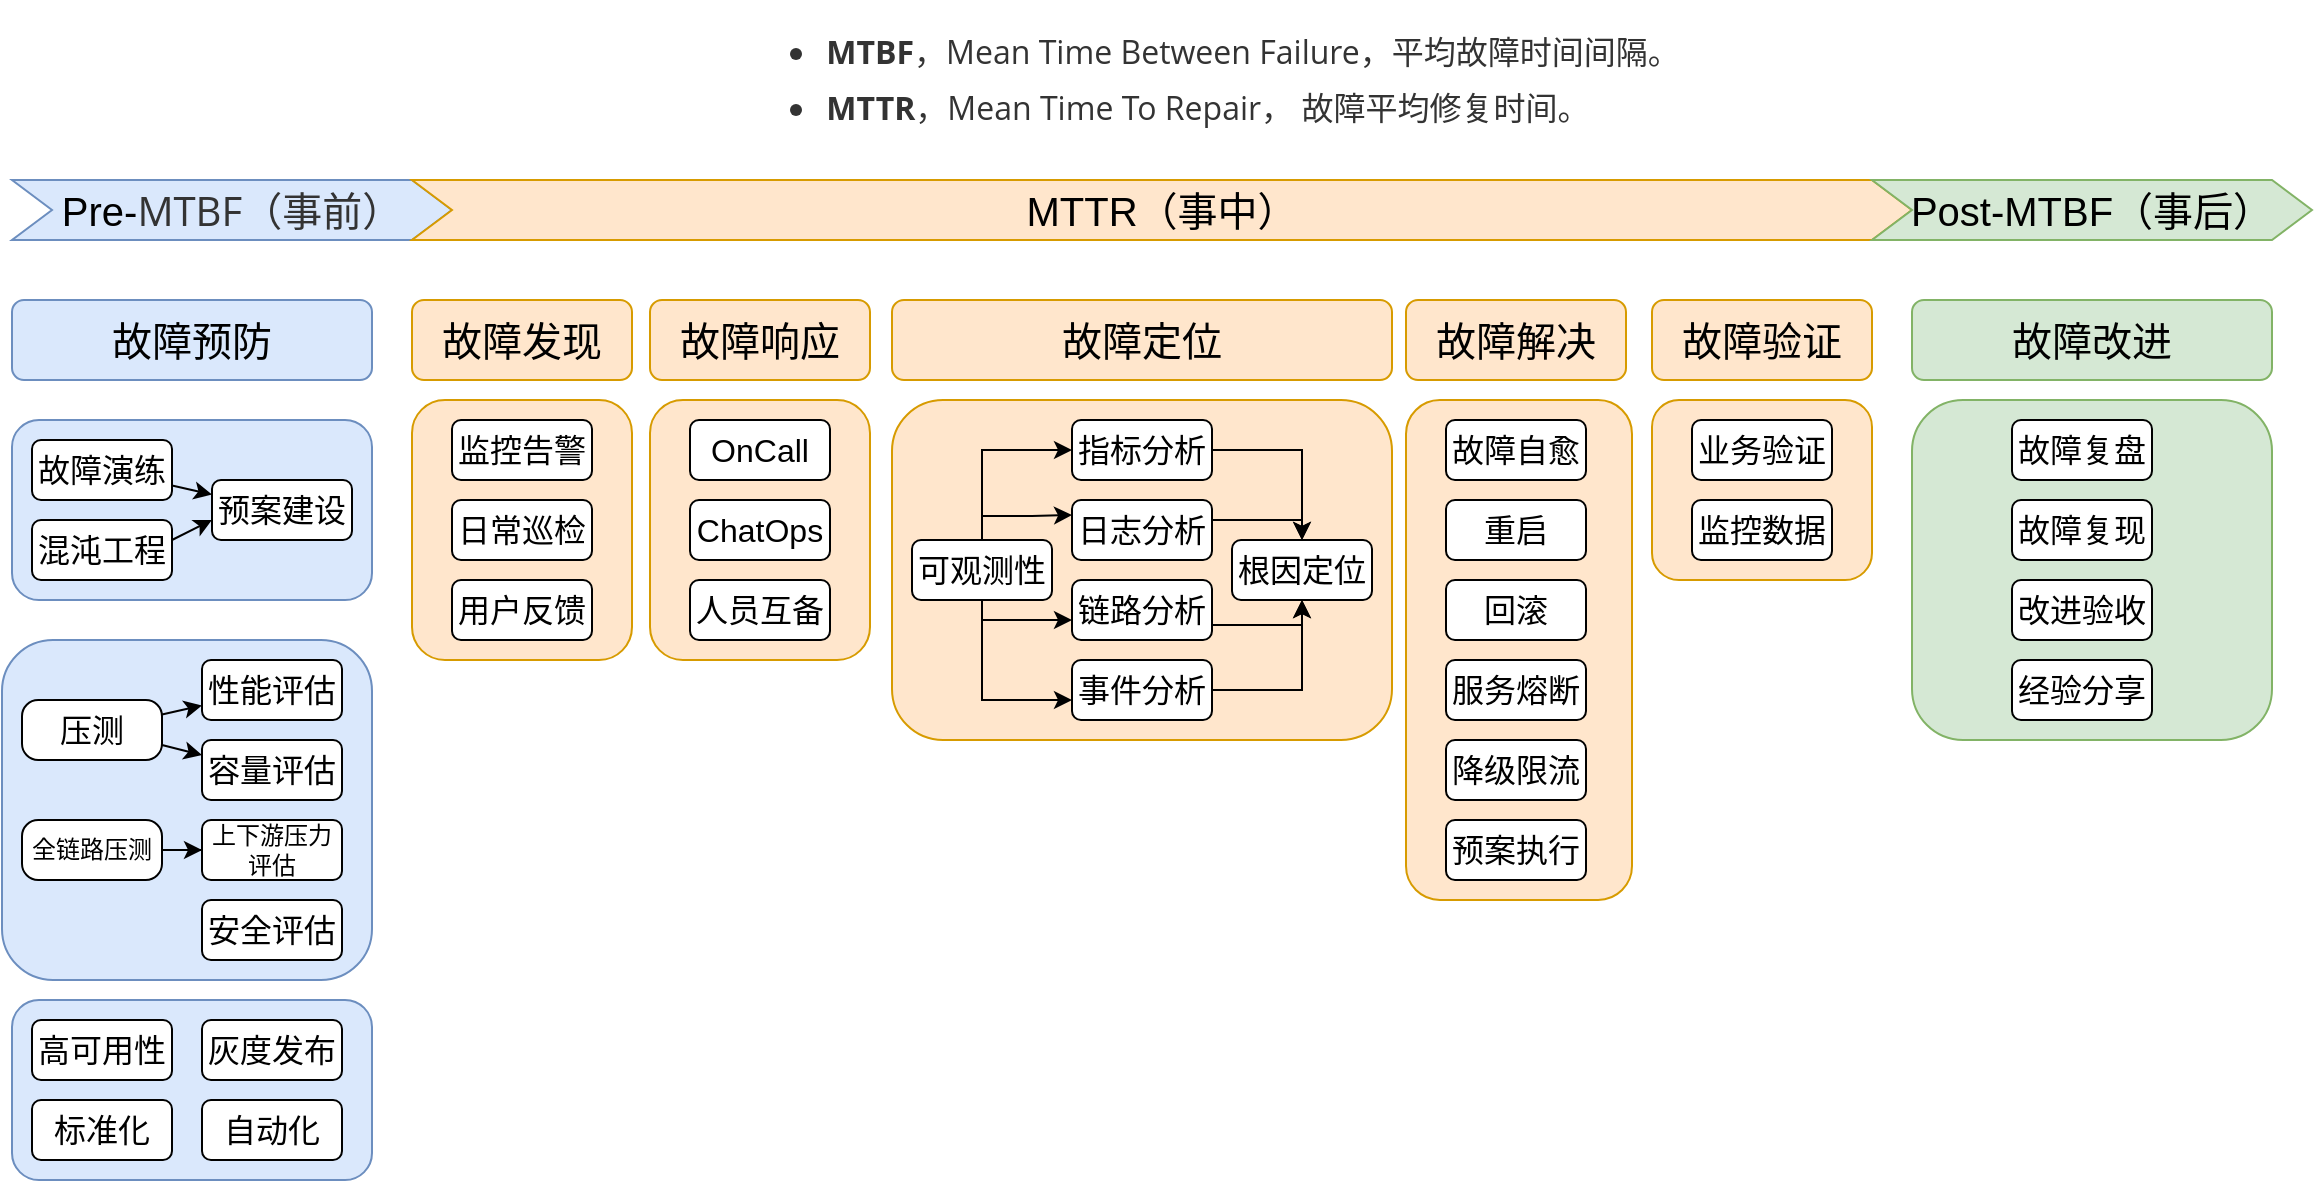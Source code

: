 <mxfile version="21.5.1" type="github">
  <diagram name="第 1 页" id="2sxYrnau5clui8A7mcLy">
    <mxGraphModel dx="1434" dy="771" grid="1" gridSize="10" guides="1" tooltips="1" connect="1" arrows="1" fold="1" page="1" pageScale="1" pageWidth="827" pageHeight="1169" math="0" shadow="0">
      <root>
        <mxCell id="0" />
        <mxCell id="1" parent="0" />
        <mxCell id="L6wErN_vYoCMVvzNJARl-90" value="" style="rounded=1;whiteSpace=wrap;html=1;fillColor=#d5e8d4;strokeColor=#82b366;" parent="1" vertex="1">
          <mxGeometry x="990" y="220" width="180" height="170" as="geometry" />
        </mxCell>
        <mxCell id="L6wErN_vYoCMVvzNJARl-89" value="" style="rounded=1;whiteSpace=wrap;html=1;fillColor=#ffe6cc;strokeColor=#d79b00;" parent="1" vertex="1">
          <mxGeometry x="860" y="220" width="110" height="90" as="geometry" />
        </mxCell>
        <mxCell id="L6wErN_vYoCMVvzNJARl-88" value="" style="rounded=1;whiteSpace=wrap;html=1;fillColor=#ffe6cc;strokeColor=#d79b00;" parent="1" vertex="1">
          <mxGeometry x="737" y="220" width="113" height="250" as="geometry" />
        </mxCell>
        <mxCell id="L6wErN_vYoCMVvzNJARl-87" value="" style="rounded=1;whiteSpace=wrap;html=1;fillColor=#ffe6cc;strokeColor=#d79b00;" parent="1" vertex="1">
          <mxGeometry x="480" y="220" width="250" height="170" as="geometry" />
        </mxCell>
        <mxCell id="L6wErN_vYoCMVvzNJARl-86" value="" style="rounded=1;whiteSpace=wrap;html=1;fillColor=#ffe6cc;strokeColor=#d79b00;" parent="1" vertex="1">
          <mxGeometry x="359" y="220" width="110" height="130" as="geometry" />
        </mxCell>
        <mxCell id="L6wErN_vYoCMVvzNJARl-85" value="" style="rounded=1;whiteSpace=wrap;html=1;fillColor=#ffe6cc;strokeColor=#d79b00;" parent="1" vertex="1">
          <mxGeometry x="240" y="220" width="110" height="130" as="geometry" />
        </mxCell>
        <mxCell id="L6wErN_vYoCMVvzNJARl-42" value="" style="rounded=1;whiteSpace=wrap;html=1;fillColor=#dae8fc;strokeColor=#6c8ebf;" parent="1" vertex="1">
          <mxGeometry x="40" y="520" width="180" height="90" as="geometry" />
        </mxCell>
        <mxCell id="L6wErN_vYoCMVvzNJARl-37" value="" style="rounded=1;whiteSpace=wrap;html=1;fillColor=#dae8fc;strokeColor=#6c8ebf;" parent="1" vertex="1">
          <mxGeometry x="35" y="340" width="185" height="170" as="geometry" />
        </mxCell>
        <mxCell id="L6wErN_vYoCMVvzNJARl-30" value="" style="rounded=1;whiteSpace=wrap;html=1;fillColor=#dae8fc;strokeColor=#6c8ebf;" parent="1" vertex="1">
          <mxGeometry x="40" y="230" width="180" height="90" as="geometry" />
        </mxCell>
        <mxCell id="L6wErN_vYoCMVvzNJARl-1" value="&lt;font style=&quot;font-size: 20px;&quot;&gt;Pre-&lt;span style=&quot;box-sizing: border-box; caret-color: rgb(51, 51, 51); color: rgb(51, 51, 51); font-family: &amp;quot;Open Sans&amp;quot;, &amp;quot;Clear Sans&amp;quot;, &amp;quot;Helvetica Neue&amp;quot;, Helvetica, Arial, &amp;quot;Segoe UI Emoji&amp;quot;, sans-serif; orphans: 4; text-align: start; text-size-adjust: auto;&quot;&gt;MTBF（事前）&lt;/span&gt;&lt;/font&gt;" style="shape=step;perimeter=stepPerimeter;whiteSpace=wrap;html=1;fixedSize=1;fillColor=#dae8fc;strokeColor=#6c8ebf;" parent="1" vertex="1">
          <mxGeometry x="40" y="110" width="220" height="30" as="geometry" />
        </mxCell>
        <mxCell id="L6wErN_vYoCMVvzNJARl-2" value="&lt;font style=&quot;font-size: 20px;&quot;&gt;MTTR（事中）&lt;/font&gt;" style="shape=step;perimeter=stepPerimeter;whiteSpace=wrap;html=1;fixedSize=1;fillColor=#ffe6cc;strokeColor=#d79b00;" parent="1" vertex="1">
          <mxGeometry x="240" y="110" width="750" height="30" as="geometry" />
        </mxCell>
        <mxCell id="L6wErN_vYoCMVvzNJARl-4" value="&lt;font style=&quot;font-size: 20px;&quot;&gt;Post-MTBF（事后）&lt;/font&gt;" style="shape=step;perimeter=stepPerimeter;whiteSpace=wrap;html=1;fixedSize=1;fillColor=#d5e8d4;strokeColor=#82b366;" parent="1" vertex="1">
          <mxGeometry x="970" y="110" width="220" height="30" as="geometry" />
        </mxCell>
        <mxCell id="L6wErN_vYoCMVvzNJARl-5" value="&lt;ul style=&quot;box-sizing: border-box; margin: 0.8em 0px; padding-left: 30px; position: relative; caret-color: rgb(51, 51, 51); color: rgb(51, 51, 51); font-family: &amp;quot;Open Sans&amp;quot;, &amp;quot;Clear Sans&amp;quot;, &amp;quot;Helvetica Neue&amp;quot;, Helvetica, Arial, &amp;quot;Segoe UI Emoji&amp;quot;, sans-serif; text-align: start; text-size-adjust: auto; background-color: rgb(255, 255, 255);&quot; data-mark=&quot;-&quot; class=&quot;ul-list&quot;&gt;&lt;li style=&quot;font-size: 16px; box-sizing: border-box; margin: 0px; position: relative;&quot; class=&quot;md-list-item md-focus-container&quot;&gt;&lt;p style=&quot;box-sizing: border-box; line-height: inherit; orphans: 4; margin: 0px 0px 0.5rem; position: relative;&quot; class=&quot;md-end-block md-p md-focus&quot;&gt;&lt;strong style=&quot;box-sizing: border-box;&quot;&gt;MTBF&lt;/strong&gt;&lt;span style=&quot;box-sizing: border-box;&quot; class=&quot;md-plain md-expand&quot;&gt;，Mean Time Between Failure，平均故障时间间隔。&lt;/span&gt;&lt;/p&gt;&lt;/li&gt;&lt;li style=&quot;font-size: 16px; box-sizing: border-box; margin: 0px; position: relative;&quot; class=&quot;md-list-item md-focus-container&quot;&gt;&lt;p style=&quot;box-sizing: border-box; line-height: inherit; orphans: 4; margin: 0px 0px 0.5rem; position: relative;&quot; class=&quot;md-end-block md-p md-focus&quot;&gt;&lt;strong style=&quot;box-sizing: border-box;&quot;&gt;MTTR&lt;/strong&gt;&lt;span style=&quot;box-sizing: border-box;&quot; class=&quot;md-plain md-expand&quot;&gt;，Mean Time To Repair， 故障平均修复时间。&lt;/span&gt;&lt;/p&gt;&lt;/li&gt;&lt;/ul&gt;" style="text;html=1;align=center;verticalAlign=middle;resizable=0;points=[];autosize=1;strokeColor=none;fillColor=none;" parent="1" vertex="1">
          <mxGeometry x="410" y="20" width="470" height="80" as="geometry" />
        </mxCell>
        <mxCell id="L6wErN_vYoCMVvzNJARl-6" value="&lt;font style=&quot;font-size: 20px;&quot;&gt;故障预防&lt;/font&gt;" style="rounded=1;whiteSpace=wrap;html=1;fillColor=#dae8fc;strokeColor=#6c8ebf;" parent="1" vertex="1">
          <mxGeometry x="40" y="170" width="180" height="40" as="geometry" />
        </mxCell>
        <mxCell id="L6wErN_vYoCMVvzNJARl-7" value="&lt;font style=&quot;font-size: 20px;&quot;&gt;故障发现&lt;/font&gt;" style="rounded=1;whiteSpace=wrap;html=1;fillColor=#ffe6cc;strokeColor=#d79b00;" parent="1" vertex="1">
          <mxGeometry x="240" y="170" width="110" height="40" as="geometry" />
        </mxCell>
        <mxCell id="L6wErN_vYoCMVvzNJARl-8" value="&lt;font style=&quot;font-size: 20px;&quot;&gt;故障响应&lt;/font&gt;" style="rounded=1;whiteSpace=wrap;html=1;fillColor=#ffe6cc;strokeColor=#d79b00;" parent="1" vertex="1">
          <mxGeometry x="359" y="170" width="110" height="40" as="geometry" />
        </mxCell>
        <mxCell id="L6wErN_vYoCMVvzNJARl-9" value="&lt;font style=&quot;font-size: 20px;&quot;&gt;故障定位&lt;/font&gt;" style="rounded=1;whiteSpace=wrap;html=1;fillColor=#ffe6cc;strokeColor=#d79b00;" parent="1" vertex="1">
          <mxGeometry x="480" y="170" width="250" height="40" as="geometry" />
        </mxCell>
        <mxCell id="L6wErN_vYoCMVvzNJARl-10" value="&lt;font style=&quot;font-size: 20px;&quot;&gt;故障解决&lt;/font&gt;" style="rounded=1;whiteSpace=wrap;html=1;fillColor=#ffe6cc;strokeColor=#d79b00;" parent="1" vertex="1">
          <mxGeometry x="737" y="170" width="110" height="40" as="geometry" />
        </mxCell>
        <mxCell id="L6wErN_vYoCMVvzNJARl-11" value="&lt;font style=&quot;font-size: 20px;&quot;&gt;故障验证&lt;/font&gt;" style="rounded=1;whiteSpace=wrap;html=1;fillColor=#ffe6cc;strokeColor=#d79b00;" parent="1" vertex="1">
          <mxGeometry x="860" y="170" width="110" height="40" as="geometry" />
        </mxCell>
        <mxCell id="L6wErN_vYoCMVvzNJARl-12" value="&lt;font style=&quot;font-size: 20px;&quot;&gt;故障改进&lt;/font&gt;" style="rounded=1;whiteSpace=wrap;html=1;fillColor=#d5e8d4;strokeColor=#82b366;" parent="1" vertex="1">
          <mxGeometry x="990" y="170" width="180" height="40" as="geometry" />
        </mxCell>
        <mxCell id="L6wErN_vYoCMVvzNJARl-33" value="" style="rounded=0;orthogonalLoop=1;jettySize=auto;html=1;" parent="1" source="L6wErN_vYoCMVvzNJARl-14" target="L6wErN_vYoCMVvzNJARl-20" edge="1">
          <mxGeometry relative="1" as="geometry" />
        </mxCell>
        <mxCell id="L6wErN_vYoCMVvzNJARl-14" value="&lt;font style=&quot;font-size: 16px;&quot;&gt;故障演练&lt;br&gt;&lt;/font&gt;" style="rounded=1;whiteSpace=wrap;html=1;" parent="1" vertex="1">
          <mxGeometry x="50" y="240" width="70" height="30" as="geometry" />
        </mxCell>
        <mxCell id="L6wErN_vYoCMVvzNJARl-15" value="&lt;font style=&quot;font-size: 16px;&quot;&gt;容量评估&lt;br&gt;&lt;/font&gt;" style="rounded=1;whiteSpace=wrap;html=1;" parent="1" vertex="1">
          <mxGeometry x="135" y="390" width="70" height="30" as="geometry" />
        </mxCell>
        <mxCell id="L6wErN_vYoCMVvzNJARl-16" value="&lt;font style=&quot;font-size: 16px;&quot;&gt;灰度发布&lt;br&gt;&lt;/font&gt;" style="rounded=1;whiteSpace=wrap;html=1;" parent="1" vertex="1">
          <mxGeometry x="135" y="530" width="70" height="30" as="geometry" />
        </mxCell>
        <mxCell id="L6wErN_vYoCMVvzNJARl-17" value="&lt;font style=&quot;font-size: 16px;&quot;&gt;高可用性&lt;br&gt;&lt;/font&gt;" style="rounded=1;whiteSpace=wrap;html=1;" parent="1" vertex="1">
          <mxGeometry x="50" y="530" width="70" height="30" as="geometry" />
        </mxCell>
        <mxCell id="L6wErN_vYoCMVvzNJARl-18" value="&lt;font style=&quot;font-size: 16px;&quot;&gt;混沌工程&lt;br&gt;&lt;/font&gt;" style="rounded=1;whiteSpace=wrap;html=1;" parent="1" vertex="1">
          <mxGeometry x="50" y="280" width="70" height="30" as="geometry" />
        </mxCell>
        <mxCell id="L6wErN_vYoCMVvzNJARl-19" value="&lt;font style=&quot;font-size: 16px;&quot;&gt;性能评估&lt;br&gt;&lt;/font&gt;" style="rounded=1;whiteSpace=wrap;html=1;" parent="1" vertex="1">
          <mxGeometry x="135" y="350" width="70" height="30" as="geometry" />
        </mxCell>
        <mxCell id="L6wErN_vYoCMVvzNJARl-20" value="&lt;font style=&quot;font-size: 16px;&quot;&gt;预案建设&lt;br&gt;&lt;/font&gt;" style="rounded=1;whiteSpace=wrap;html=1;" parent="1" vertex="1">
          <mxGeometry x="140" y="260" width="70" height="30" as="geometry" />
        </mxCell>
        <mxCell id="L6wErN_vYoCMVvzNJARl-21" value="&lt;font style=&quot;font-size: 16px;&quot;&gt;安全评估&lt;br&gt;&lt;/font&gt;" style="rounded=1;whiteSpace=wrap;html=1;" parent="1" vertex="1">
          <mxGeometry x="135" y="470" width="70" height="30" as="geometry" />
        </mxCell>
        <mxCell id="L6wErN_vYoCMVvzNJARl-26" value="" style="rounded=0;orthogonalLoop=1;jettySize=auto;html=1;" parent="1" source="L6wErN_vYoCMVvzNJARl-22" target="L6wErN_vYoCMVvzNJARl-19" edge="1">
          <mxGeometry relative="1" as="geometry" />
        </mxCell>
        <mxCell id="L6wErN_vYoCMVvzNJARl-22" value="&lt;font style=&quot;&quot;&gt;&lt;font style=&quot;font-size: 16px;&quot;&gt;压测&lt;/font&gt;&lt;br&gt;&lt;/font&gt;" style="rounded=1;whiteSpace=wrap;html=1;arcSize=27;" parent="1" vertex="1">
          <mxGeometry x="45" y="370" width="70" height="30" as="geometry" />
        </mxCell>
        <mxCell id="L6wErN_vYoCMVvzNJARl-27" value="" style="rounded=0;orthogonalLoop=1;jettySize=auto;html=1;entryX=0;entryY=0.25;entryDx=0;entryDy=0;exitX=1;exitY=0.75;exitDx=0;exitDy=0;" parent="1" source="L6wErN_vYoCMVvzNJARl-22" target="L6wErN_vYoCMVvzNJARl-15" edge="1">
          <mxGeometry relative="1" as="geometry">
            <mxPoint x="125" y="387" as="sourcePoint" />
            <mxPoint x="145" y="383" as="targetPoint" />
          </mxGeometry>
        </mxCell>
        <mxCell id="L6wErN_vYoCMVvzNJARl-31" value="" style="edgeStyle=orthogonalEdgeStyle;rounded=0;orthogonalLoop=1;jettySize=auto;html=1;entryX=0;entryY=0.5;entryDx=0;entryDy=0;" parent="1" source="L6wErN_vYoCMVvzNJARl-28" target="L6wErN_vYoCMVvzNJARl-32" edge="1">
          <mxGeometry relative="1" as="geometry">
            <mxPoint x="145" y="445" as="targetPoint" />
          </mxGeometry>
        </mxCell>
        <mxCell id="L6wErN_vYoCMVvzNJARl-28" value="&lt;font style=&quot;&quot;&gt;&lt;font style=&quot;font-size: 12px;&quot;&gt;全链路压测&lt;/font&gt;&lt;br&gt;&lt;/font&gt;" style="rounded=1;whiteSpace=wrap;html=1;arcSize=27;" parent="1" vertex="1">
          <mxGeometry x="45" y="430" width="70" height="30" as="geometry" />
        </mxCell>
        <mxCell id="L6wErN_vYoCMVvzNJARl-32" value="&lt;font style=&quot;&quot;&gt;&lt;font style=&quot;font-size: 12px;&quot;&gt;上下游压力评估&lt;/font&gt;&lt;br&gt;&lt;/font&gt;" style="rounded=1;whiteSpace=wrap;html=1;" parent="1" vertex="1">
          <mxGeometry x="135" y="430" width="70" height="30" as="geometry" />
        </mxCell>
        <mxCell id="L6wErN_vYoCMVvzNJARl-34" value="" style="rounded=0;orthogonalLoop=1;jettySize=auto;html=1;" parent="1" edge="1">
          <mxGeometry relative="1" as="geometry">
            <mxPoint x="120" y="290" as="sourcePoint" />
            <mxPoint x="140" y="280" as="targetPoint" />
          </mxGeometry>
        </mxCell>
        <mxCell id="L6wErN_vYoCMVvzNJARl-38" value="&lt;font style=&quot;font-size: 16px;&quot;&gt;标准化&lt;br&gt;&lt;/font&gt;" style="rounded=1;whiteSpace=wrap;html=1;" parent="1" vertex="1">
          <mxGeometry x="50" y="570" width="70" height="30" as="geometry" />
        </mxCell>
        <mxCell id="L6wErN_vYoCMVvzNJARl-39" value="&lt;font style=&quot;font-size: 16px;&quot;&gt;自动化&lt;br&gt;&lt;/font&gt;" style="rounded=1;whiteSpace=wrap;html=1;" parent="1" vertex="1">
          <mxGeometry x="135" y="570" width="70" height="30" as="geometry" />
        </mxCell>
        <mxCell id="L6wErN_vYoCMVvzNJARl-43" value="&lt;font style=&quot;font-size: 16px;&quot;&gt;监控告警&lt;br&gt;&lt;/font&gt;" style="rounded=1;whiteSpace=wrap;html=1;" parent="1" vertex="1">
          <mxGeometry x="260" y="230" width="70" height="30" as="geometry" />
        </mxCell>
        <mxCell id="L6wErN_vYoCMVvzNJARl-44" value="&lt;font style=&quot;font-size: 16px;&quot;&gt;日常巡检&lt;br&gt;&lt;/font&gt;" style="rounded=1;whiteSpace=wrap;html=1;" parent="1" vertex="1">
          <mxGeometry x="260" y="270" width="70" height="30" as="geometry" />
        </mxCell>
        <mxCell id="L6wErN_vYoCMVvzNJARl-45" value="&lt;font style=&quot;font-size: 16px;&quot;&gt;用户反馈&lt;br&gt;&lt;/font&gt;" style="rounded=1;whiteSpace=wrap;html=1;" parent="1" vertex="1">
          <mxGeometry x="260" y="310" width="70" height="30" as="geometry" />
        </mxCell>
        <mxCell id="L6wErN_vYoCMVvzNJARl-47" value="&lt;font style=&quot;font-size: 16px;&quot;&gt;OnCall&lt;br&gt;&lt;/font&gt;" style="rounded=1;whiteSpace=wrap;html=1;" parent="1" vertex="1">
          <mxGeometry x="379" y="230" width="70" height="30" as="geometry" />
        </mxCell>
        <mxCell id="L6wErN_vYoCMVvzNJARl-48" value="&lt;font style=&quot;font-size: 16px;&quot;&gt;ChatOps&lt;br&gt;&lt;/font&gt;" style="rounded=1;whiteSpace=wrap;html=1;" parent="1" vertex="1">
          <mxGeometry x="379" y="270" width="70" height="30" as="geometry" />
        </mxCell>
        <mxCell id="L6wErN_vYoCMVvzNJARl-49" value="&lt;font style=&quot;font-size: 16px;&quot;&gt;人员互备&lt;br&gt;&lt;/font&gt;" style="rounded=1;whiteSpace=wrap;html=1;" parent="1" vertex="1">
          <mxGeometry x="379" y="310" width="70" height="30" as="geometry" />
        </mxCell>
        <mxCell id="L6wErN_vYoCMVvzNJARl-54" value="" style="edgeStyle=orthogonalEdgeStyle;rounded=0;orthogonalLoop=1;jettySize=auto;html=1;entryX=0;entryY=0.5;entryDx=0;entryDy=0;" parent="1" source="L6wErN_vYoCMVvzNJARl-50" target="L6wErN_vYoCMVvzNJARl-51" edge="1">
          <mxGeometry relative="1" as="geometry">
            <Array as="points">
              <mxPoint x="525" y="245" />
            </Array>
          </mxGeometry>
        </mxCell>
        <mxCell id="L6wErN_vYoCMVvzNJARl-50" value="&lt;font style=&quot;font-size: 16px;&quot;&gt;可观测性&lt;br&gt;&lt;/font&gt;" style="rounded=1;whiteSpace=wrap;html=1;" parent="1" vertex="1">
          <mxGeometry x="490" y="290" width="70" height="30" as="geometry" />
        </mxCell>
        <mxCell id="L6wErN_vYoCMVvzNJARl-61" value="" style="edgeStyle=orthogonalEdgeStyle;rounded=0;orthogonalLoop=1;jettySize=auto;html=1;entryX=0.5;entryY=0;entryDx=0;entryDy=0;" parent="1" source="L6wErN_vYoCMVvzNJARl-51" target="L6wErN_vYoCMVvzNJARl-60" edge="1">
          <mxGeometry relative="1" as="geometry" />
        </mxCell>
        <mxCell id="L6wErN_vYoCMVvzNJARl-51" value="&lt;font style=&quot;font-size: 16px;&quot;&gt;指标分析&lt;br&gt;&lt;/font&gt;" style="rounded=1;whiteSpace=wrap;html=1;" parent="1" vertex="1">
          <mxGeometry x="570" y="230" width="70" height="30" as="geometry" />
        </mxCell>
        <mxCell id="L6wErN_vYoCMVvzNJARl-67" value="" style="edgeStyle=orthogonalEdgeStyle;rounded=0;orthogonalLoop=1;jettySize=auto;html=1;entryX=0.5;entryY=0;entryDx=0;entryDy=0;" parent="1" source="L6wErN_vYoCMVvzNJARl-52" target="L6wErN_vYoCMVvzNJARl-60" edge="1">
          <mxGeometry relative="1" as="geometry">
            <Array as="points">
              <mxPoint x="685" y="280" />
            </Array>
          </mxGeometry>
        </mxCell>
        <mxCell id="L6wErN_vYoCMVvzNJARl-52" value="&lt;font style=&quot;font-size: 16px;&quot;&gt;日志分析&lt;br&gt;&lt;/font&gt;" style="rounded=1;whiteSpace=wrap;html=1;" parent="1" vertex="1">
          <mxGeometry x="570" y="270" width="70" height="30" as="geometry" />
        </mxCell>
        <mxCell id="L6wErN_vYoCMVvzNJARl-53" value="&lt;font style=&quot;font-size: 16px;&quot;&gt;链路分析&lt;br&gt;&lt;/font&gt;" style="rounded=1;whiteSpace=wrap;html=1;" parent="1" vertex="1">
          <mxGeometry x="570" y="310" width="70" height="30" as="geometry" />
        </mxCell>
        <mxCell id="L6wErN_vYoCMVvzNJARl-69" value="" style="edgeStyle=orthogonalEdgeStyle;rounded=0;orthogonalLoop=1;jettySize=auto;html=1;entryX=0.5;entryY=1;entryDx=0;entryDy=0;" parent="1" source="L6wErN_vYoCMVvzNJARl-58" target="L6wErN_vYoCMVvzNJARl-60" edge="1">
          <mxGeometry relative="1" as="geometry">
            <mxPoint x="720" y="365" as="targetPoint" />
          </mxGeometry>
        </mxCell>
        <mxCell id="L6wErN_vYoCMVvzNJARl-58" value="&lt;font style=&quot;font-size: 16px;&quot;&gt;事件分析&lt;br&gt;&lt;/font&gt;" style="rounded=1;whiteSpace=wrap;html=1;" parent="1" vertex="1">
          <mxGeometry x="570" y="350" width="70" height="30" as="geometry" />
        </mxCell>
        <mxCell id="L6wErN_vYoCMVvzNJARl-60" value="&lt;font style=&quot;font-size: 16px;&quot;&gt;根因定位&lt;br&gt;&lt;/font&gt;" style="rounded=1;whiteSpace=wrap;html=1;" parent="1" vertex="1">
          <mxGeometry x="650" y="290" width="70" height="30" as="geometry" />
        </mxCell>
        <mxCell id="L6wErN_vYoCMVvzNJARl-62" value="" style="edgeStyle=orthogonalEdgeStyle;rounded=0;orthogonalLoop=1;jettySize=auto;html=1;exitX=0.5;exitY=0;exitDx=0;exitDy=0;entryX=0;entryY=0.25;entryDx=0;entryDy=0;" parent="1" source="L6wErN_vYoCMVvzNJARl-50" target="L6wErN_vYoCMVvzNJARl-52" edge="1">
          <mxGeometry relative="1" as="geometry">
            <mxPoint x="535" y="300" as="sourcePoint" />
            <mxPoint x="570" y="255" as="targetPoint" />
            <Array as="points">
              <mxPoint x="525" y="278" />
              <mxPoint x="550" y="278" />
            </Array>
          </mxGeometry>
        </mxCell>
        <mxCell id="L6wErN_vYoCMVvzNJARl-63" value="" style="edgeStyle=orthogonalEdgeStyle;rounded=0;orthogonalLoop=1;jettySize=auto;html=1;exitX=0.5;exitY=1;exitDx=0;exitDy=0;entryX=0;entryY=0.25;entryDx=0;entryDy=0;" parent="1" source="L6wErN_vYoCMVvzNJARl-50" edge="1">
          <mxGeometry relative="1" as="geometry">
            <mxPoint x="525" y="342" as="sourcePoint" />
            <mxPoint x="570" y="330" as="targetPoint" />
            <Array as="points">
              <mxPoint x="525" y="330" />
            </Array>
          </mxGeometry>
        </mxCell>
        <mxCell id="L6wErN_vYoCMVvzNJARl-64" value="" style="edgeStyle=orthogonalEdgeStyle;rounded=0;orthogonalLoop=1;jettySize=auto;html=1;entryX=0;entryY=0.25;entryDx=0;entryDy=0;" parent="1" edge="1">
          <mxGeometry relative="1" as="geometry">
            <mxPoint x="525" y="320" as="sourcePoint" />
            <mxPoint x="570" y="370" as="targetPoint" />
            <Array as="points">
              <mxPoint x="525" y="370" />
            </Array>
          </mxGeometry>
        </mxCell>
        <mxCell id="L6wErN_vYoCMVvzNJARl-71" value="" style="edgeStyle=orthogonalEdgeStyle;rounded=0;orthogonalLoop=1;jettySize=auto;html=1;entryX=0.5;entryY=1;entryDx=0;entryDy=0;exitX=1;exitY=0.75;exitDx=0;exitDy=0;" parent="1" source="L6wErN_vYoCMVvzNJARl-53" target="L6wErN_vYoCMVvzNJARl-60" edge="1">
          <mxGeometry relative="1" as="geometry">
            <mxPoint x="690" y="330" as="targetPoint" />
            <mxPoint x="650" y="375" as="sourcePoint" />
            <Array as="points">
              <mxPoint x="685" y="333" />
            </Array>
          </mxGeometry>
        </mxCell>
        <mxCell id="L6wErN_vYoCMVvzNJARl-72" value="&lt;font style=&quot;font-size: 16px;&quot;&gt;故障自愈&lt;br&gt;&lt;/font&gt;" style="rounded=1;whiteSpace=wrap;html=1;" parent="1" vertex="1">
          <mxGeometry x="757" y="230" width="70" height="30" as="geometry" />
        </mxCell>
        <mxCell id="L6wErN_vYoCMVvzNJARl-73" value="&lt;font style=&quot;font-size: 16px;&quot;&gt;重启&lt;br&gt;&lt;/font&gt;" style="rounded=1;whiteSpace=wrap;html=1;" parent="1" vertex="1">
          <mxGeometry x="757" y="270" width="70" height="30" as="geometry" />
        </mxCell>
        <mxCell id="L6wErN_vYoCMVvzNJARl-74" value="&lt;font style=&quot;font-size: 16px;&quot;&gt;回滚&lt;br&gt;&lt;/font&gt;" style="rounded=1;whiteSpace=wrap;html=1;" parent="1" vertex="1">
          <mxGeometry x="757" y="310" width="70" height="30" as="geometry" />
        </mxCell>
        <mxCell id="L6wErN_vYoCMVvzNJARl-75" value="&lt;font style=&quot;font-size: 16px;&quot;&gt;服务熔断&lt;br&gt;&lt;/font&gt;" style="rounded=1;whiteSpace=wrap;html=1;" parent="1" vertex="1">
          <mxGeometry x="757" y="350" width="70" height="30" as="geometry" />
        </mxCell>
        <mxCell id="L6wErN_vYoCMVvzNJARl-76" value="&lt;font style=&quot;font-size: 16px;&quot;&gt;降级限流&lt;br&gt;&lt;/font&gt;" style="rounded=1;whiteSpace=wrap;html=1;" parent="1" vertex="1">
          <mxGeometry x="757" y="390" width="70" height="30" as="geometry" />
        </mxCell>
        <mxCell id="L6wErN_vYoCMVvzNJARl-77" value="&lt;font style=&quot;font-size: 16px;&quot;&gt;预案执行&lt;br&gt;&lt;/font&gt;" style="rounded=1;whiteSpace=wrap;html=1;" parent="1" vertex="1">
          <mxGeometry x="757" y="430" width="70" height="30" as="geometry" />
        </mxCell>
        <mxCell id="L6wErN_vYoCMVvzNJARl-78" value="&lt;font style=&quot;font-size: 16px;&quot;&gt;业务验证&lt;br&gt;&lt;/font&gt;" style="rounded=1;whiteSpace=wrap;html=1;" parent="1" vertex="1">
          <mxGeometry x="880" y="230" width="70" height="30" as="geometry" />
        </mxCell>
        <mxCell id="L6wErN_vYoCMVvzNJARl-79" value="&lt;font style=&quot;font-size: 16px;&quot;&gt;监控数据&lt;br&gt;&lt;/font&gt;" style="rounded=1;whiteSpace=wrap;html=1;" parent="1" vertex="1">
          <mxGeometry x="880" y="270" width="70" height="30" as="geometry" />
        </mxCell>
        <mxCell id="L6wErN_vYoCMVvzNJARl-81" value="&lt;font style=&quot;font-size: 16px;&quot;&gt;故障复盘&lt;br&gt;&lt;/font&gt;" style="rounded=1;whiteSpace=wrap;html=1;" parent="1" vertex="1">
          <mxGeometry x="1040" y="230" width="70" height="30" as="geometry" />
        </mxCell>
        <mxCell id="L6wErN_vYoCMVvzNJARl-82" value="&lt;font style=&quot;font-size: 16px;&quot;&gt;改进验收&lt;br&gt;&lt;/font&gt;" style="rounded=1;whiteSpace=wrap;html=1;" parent="1" vertex="1">
          <mxGeometry x="1040" y="310" width="70" height="30" as="geometry" />
        </mxCell>
        <mxCell id="L6wErN_vYoCMVvzNJARl-83" value="&lt;font style=&quot;font-size: 16px;&quot;&gt;故障复现&lt;br&gt;&lt;/font&gt;" style="rounded=1;whiteSpace=wrap;html=1;" parent="1" vertex="1">
          <mxGeometry x="1040" y="270" width="70" height="30" as="geometry" />
        </mxCell>
        <mxCell id="L6wErN_vYoCMVvzNJARl-84" value="&lt;font style=&quot;font-size: 16px;&quot;&gt;经验分享&lt;br&gt;&lt;/font&gt;" style="rounded=1;whiteSpace=wrap;html=1;" parent="1" vertex="1">
          <mxGeometry x="1040" y="350" width="70" height="30" as="geometry" />
        </mxCell>
      </root>
    </mxGraphModel>
  </diagram>
</mxfile>
